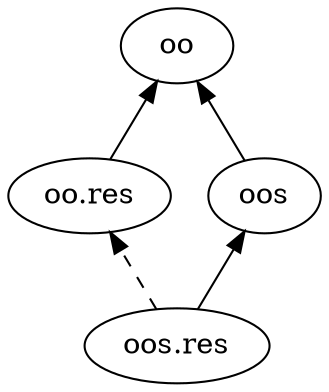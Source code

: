 digraph G {
graph [rankdir = BT];
"oo.res" -> "oo" ;
"oos" -> "oo" ;
"oos.res" -> "oos" ;
"oos.res" -> "oo.res" [style=dashed] ;
}

